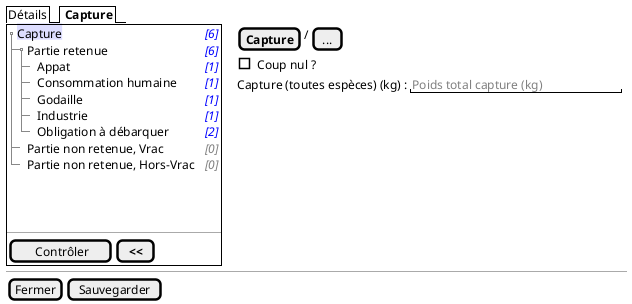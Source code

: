 @startsalt
{
  {/ Détails | <b> Capture }
  {+
   {T
       + <back:#DDF>Capture    | <i><color:blue>[6]
       ++ Partie retenue       | <i><color:blue>[6]
       +++ Appat | <i><color:blue>[1]
       +++ Consommation humaine | <i><color:blue>[1]
       +++ Godaille | <i><color:blue>[1]
       +++ Industrie | <i><color:blue>[1]
       +++ Obligation à débarquer| <i><color:blue>[2]
       ++ Partie non retenue, Vrac | <i><color:gray>[0]
       ++ Partie non retenue, Hors-Vrac | <i><color:gray>[0]
   }
    .
    .
    .
   --
   {
      [<&checkmark> Contrôler] | [ <b><< ]
   }
  } | . | {
    { [<b>Capture] | / | [...]}

    {[ ] Coup nul ? }
    {Capture (toutes espèces) (kg) : | " <color:gray>Poids total capture (kg) " }

  }

  -- | -- | --
  { [Fermer] | [Sauvegarder] }
}
@endsalt

